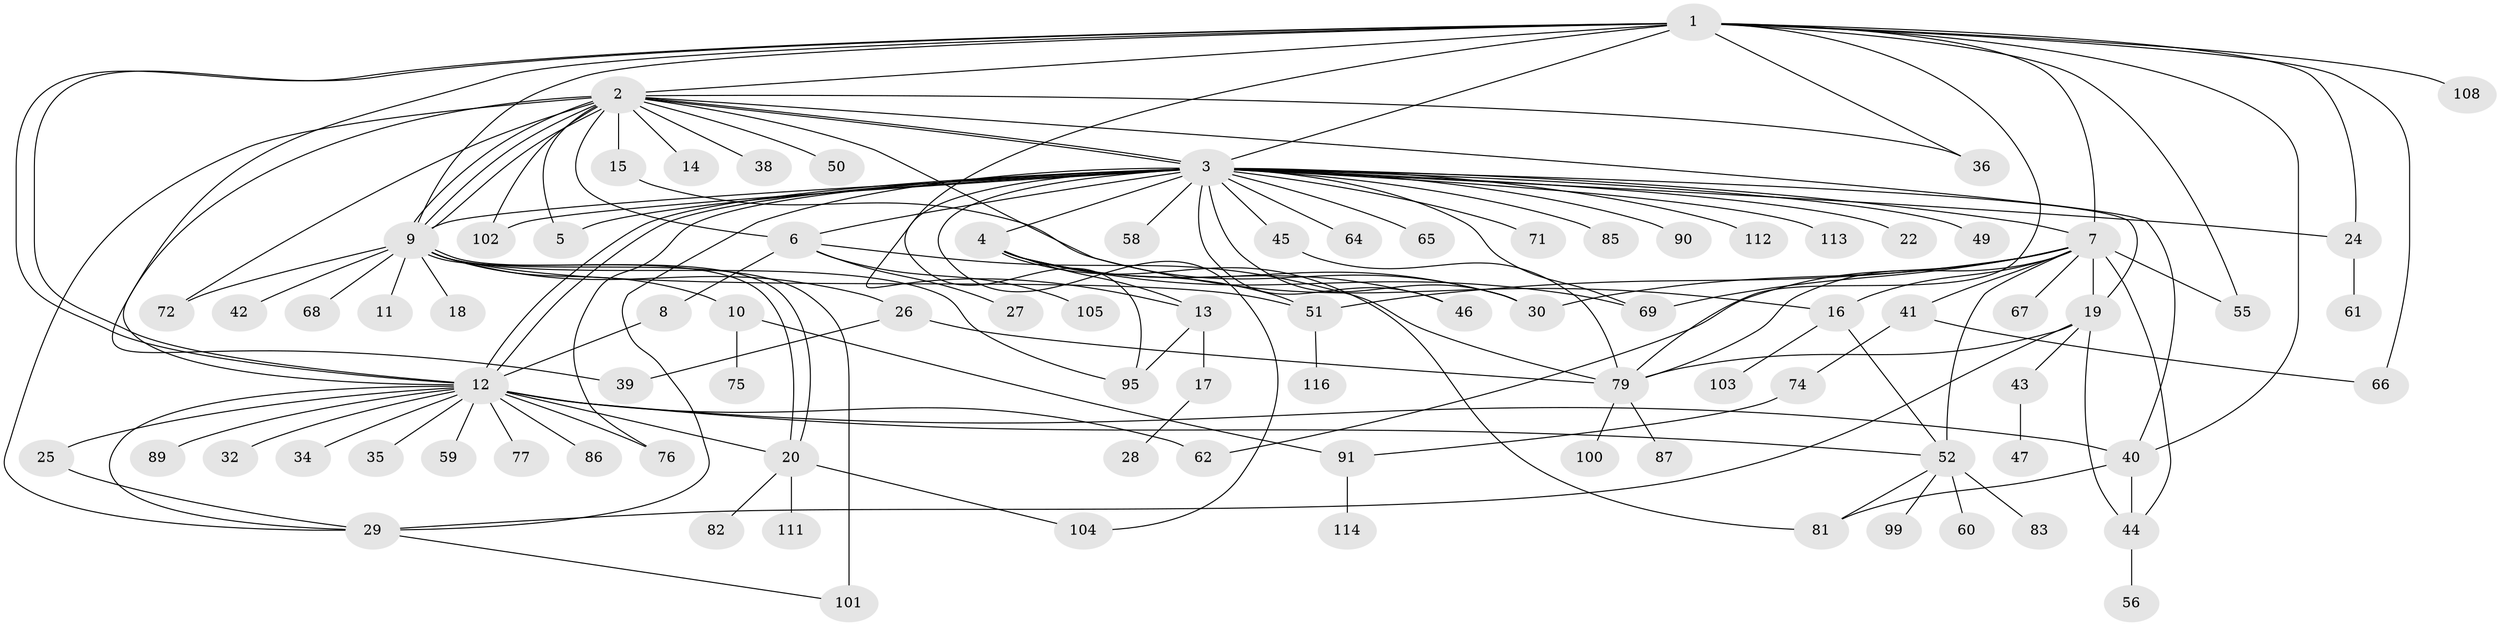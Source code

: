 // original degree distribution, {13: 0.008620689655172414, 20: 0.008620689655172414, 32: 0.008620689655172414, 7: 0.04310344827586207, 2: 0.22413793103448276, 6: 0.017241379310344827, 10: 0.008620689655172414, 16: 0.017241379310344827, 3: 0.13793103448275862, 4: 0.06896551724137931, 1: 0.4224137931034483, 5: 0.02586206896551724, 8: 0.008620689655172414}
// Generated by graph-tools (version 1.1) at 2025/41/03/06/25 10:41:51]
// undirected, 89 vertices, 146 edges
graph export_dot {
graph [start="1"]
  node [color=gray90,style=filled];
  1 [super="+37"];
  2 [super="+48"];
  3 [super="+53"];
  4 [super="+93"];
  5;
  6 [super="+88"];
  7 [super="+23"];
  8;
  9 [super="+78"];
  10;
  11 [super="+21"];
  12 [super="+31"];
  13;
  14;
  15;
  16 [super="+33"];
  17;
  18;
  19 [super="+80"];
  20 [super="+110"];
  22;
  24 [super="+57"];
  25;
  26;
  27;
  28;
  29 [super="+106"];
  30;
  32;
  34;
  35;
  36;
  38;
  39 [super="+115"];
  40 [super="+96"];
  41 [super="+63"];
  42;
  43 [super="+94"];
  44 [super="+54"];
  45;
  46 [super="+70"];
  47;
  49;
  50;
  51 [super="+107"];
  52 [super="+73"];
  55;
  56;
  58;
  59;
  60 [super="+97"];
  61;
  62 [super="+92"];
  64;
  65;
  66 [super="+98"];
  67;
  68;
  69;
  71;
  72;
  74;
  75;
  76;
  77;
  79 [super="+84"];
  81;
  82;
  83;
  85;
  86;
  87;
  89;
  90;
  91 [super="+109"];
  95;
  99;
  100;
  101;
  102;
  103;
  104;
  105;
  108;
  111;
  112;
  113;
  114;
  116;
  1 -- 2;
  1 -- 3;
  1 -- 7;
  1 -- 12 [weight=2];
  1 -- 12;
  1 -- 13;
  1 -- 24;
  1 -- 39;
  1 -- 55;
  1 -- 79;
  1 -- 66;
  1 -- 36;
  1 -- 40;
  1 -- 108;
  1 -- 9;
  2 -- 3;
  2 -- 3;
  2 -- 5;
  2 -- 9;
  2 -- 9;
  2 -- 9;
  2 -- 14;
  2 -- 15;
  2 -- 30;
  2 -- 36;
  2 -- 38;
  2 -- 40;
  2 -- 50;
  2 -- 72;
  2 -- 102;
  2 -- 12;
  2 -- 6;
  2 -- 29;
  3 -- 4;
  3 -- 5;
  3 -- 6 [weight=2];
  3 -- 9;
  3 -- 12;
  3 -- 12;
  3 -- 19;
  3 -- 22;
  3 -- 24;
  3 -- 29;
  3 -- 30;
  3 -- 45;
  3 -- 49;
  3 -- 58;
  3 -- 64;
  3 -- 65;
  3 -- 69;
  3 -- 71;
  3 -- 76;
  3 -- 85;
  3 -- 90;
  3 -- 95;
  3 -- 102;
  3 -- 104;
  3 -- 112;
  3 -- 113;
  3 -- 7;
  3 -- 46;
  4 -- 13;
  4 -- 46;
  4 -- 69;
  4 -- 81;
  4 -- 51;
  4 -- 30;
  6 -- 8;
  6 -- 27;
  6 -- 105;
  6 -- 79;
  7 -- 19;
  7 -- 30;
  7 -- 41;
  7 -- 51;
  7 -- 69;
  7 -- 16;
  7 -- 62;
  7 -- 67;
  7 -- 52;
  7 -- 55;
  7 -- 44;
  7 -- 79;
  8 -- 12;
  9 -- 10;
  9 -- 11;
  9 -- 18;
  9 -- 20;
  9 -- 20;
  9 -- 26;
  9 -- 42;
  9 -- 51;
  9 -- 68;
  9 -- 72;
  9 -- 101 [weight=2];
  9 -- 95;
  10 -- 75;
  10 -- 91;
  12 -- 25;
  12 -- 29;
  12 -- 32;
  12 -- 34;
  12 -- 35;
  12 -- 40;
  12 -- 77;
  12 -- 86;
  12 -- 89;
  12 -- 76;
  12 -- 20 [weight=2];
  12 -- 52;
  12 -- 59;
  12 -- 62;
  13 -- 17;
  13 -- 95;
  15 -- 16;
  16 -- 103 [weight=2];
  16 -- 52;
  17 -- 28;
  19 -- 29;
  19 -- 43;
  19 -- 44;
  19 -- 79;
  20 -- 82;
  20 -- 104;
  20 -- 111;
  24 -- 61;
  25 -- 29;
  26 -- 79;
  26 -- 39;
  29 -- 101;
  40 -- 81;
  40 -- 44;
  41 -- 66;
  41 -- 74;
  43 -- 47;
  44 -- 56;
  45 -- 79;
  51 -- 116;
  52 -- 60;
  52 -- 81;
  52 -- 83;
  52 -- 99;
  74 -- 91;
  79 -- 87;
  79 -- 100;
  91 -- 114;
}

